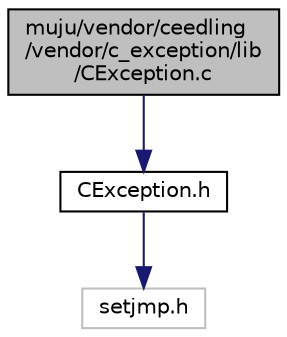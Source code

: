 digraph "muju/vendor/ceedling/vendor/c_exception/lib/CException.c"
{
  edge [fontname="Helvetica",fontsize="10",labelfontname="Helvetica",labelfontsize="10"];
  node [fontname="Helvetica",fontsize="10",shape=record];
  Node0 [label="muju/vendor/ceedling\l/vendor/c_exception/lib\l/CException.c",height=0.2,width=0.4,color="black", fillcolor="grey75", style="filled", fontcolor="black"];
  Node0 -> Node1 [color="midnightblue",fontsize="10",style="solid"];
  Node1 [label="CException.h",height=0.2,width=0.4,color="black", fillcolor="white", style="filled",URL="$_c_exception_8h.html"];
  Node1 -> Node2 [color="midnightblue",fontsize="10",style="solid"];
  Node2 [label="setjmp.h",height=0.2,width=0.4,color="grey75", fillcolor="white", style="filled"];
}
